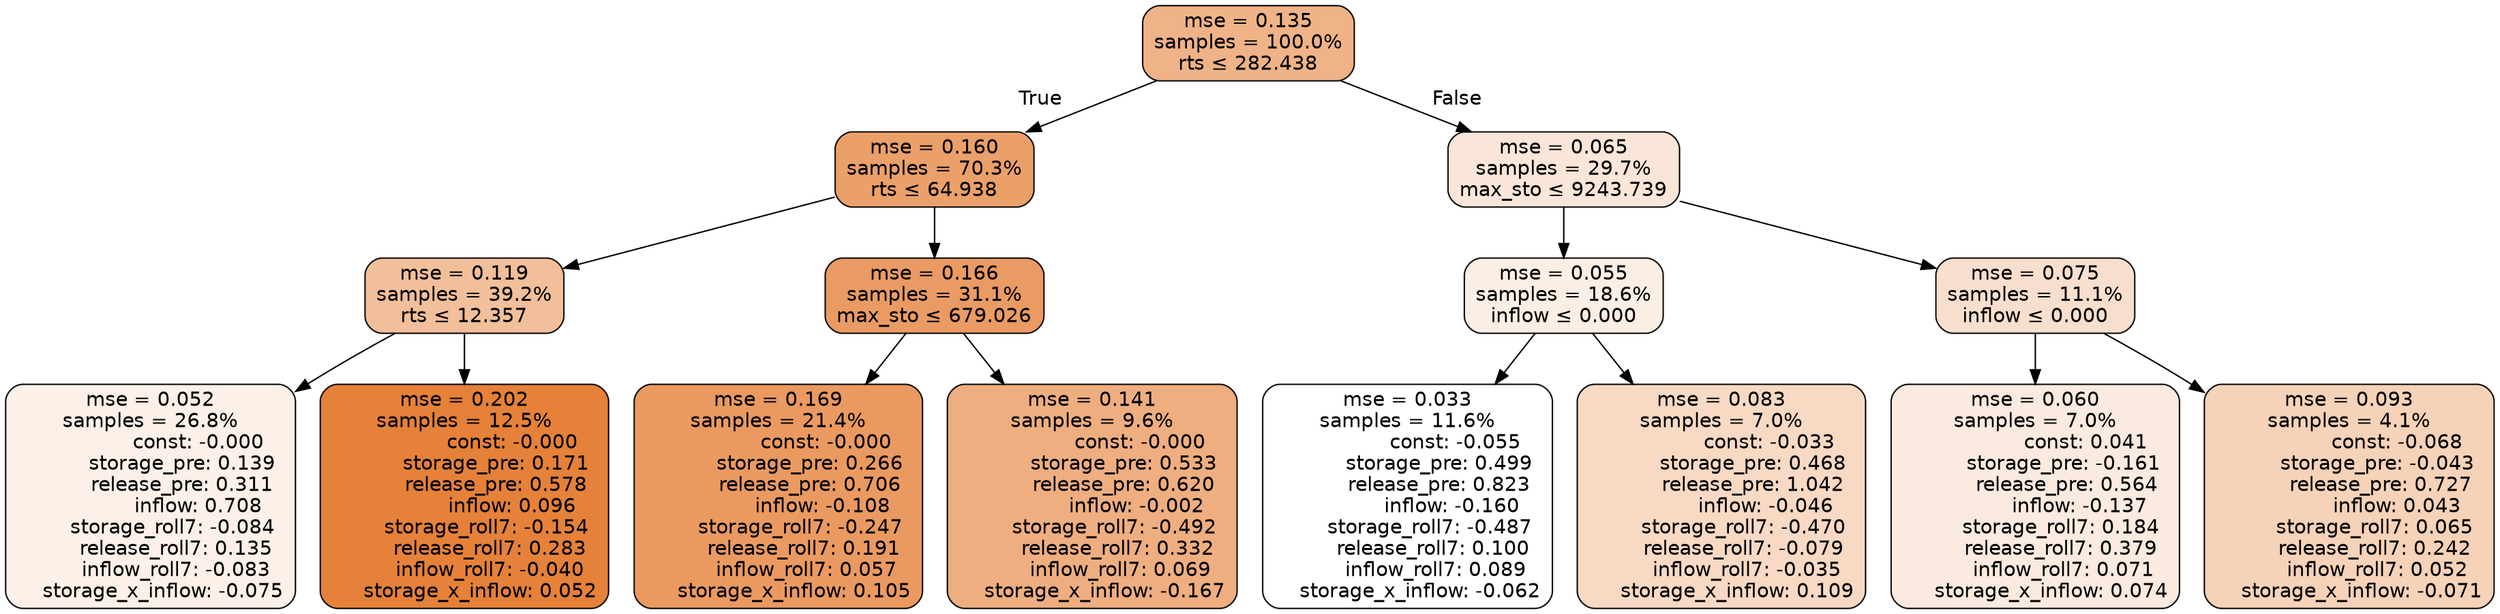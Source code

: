 digraph tree {
bgcolor="transparent"
node [shape=rectangle, style="filled, rounded", color="black", fontname=helvetica] ;
edge [fontname=helvetica] ;
	"0" [label="mse = 0.135
samples = 100.0%
rts &le; 282.438", fillcolor="#efb387"]
	"1" [label="mse = 0.160
samples = 70.3%
rts &le; 64.938", fillcolor="#eba06a"]
	"2" [label="mse = 0.119
samples = 39.2%
rts &le; 12.357", fillcolor="#f1bf9a"]
	"3" [label="mse = 0.052
samples = 26.8%
               const: -0.000
          storage_pre: 0.139
          release_pre: 0.311
               inflow: 0.708
       storage_roll7: -0.084
        release_roll7: 0.135
        inflow_roll7: -0.083
    storage_x_inflow: -0.075", fillcolor="#fcf0e8"]
	"4" [label="mse = 0.202
samples = 12.5%
               const: -0.000
          storage_pre: 0.171
          release_pre: 0.578
               inflow: 0.096
       storage_roll7: -0.154
        release_roll7: 0.283
        inflow_roll7: -0.040
     storage_x_inflow: 0.052", fillcolor="#e58139"]
	"5" [label="mse = 0.166
samples = 31.1%
max_sto &le; 679.026", fillcolor="#ea9b63"]
	"6" [label="mse = 0.169
samples = 21.4%
               const: -0.000
          storage_pre: 0.266
          release_pre: 0.706
              inflow: -0.108
       storage_roll7: -0.247
        release_roll7: 0.191
         inflow_roll7: 0.057
     storage_x_inflow: 0.105", fillcolor="#ea9a60"]
	"7" [label="mse = 0.141
samples = 9.6%
               const: -0.000
          storage_pre: 0.533
          release_pre: 0.620
              inflow: -0.002
       storage_roll7: -0.492
        release_roll7: 0.332
         inflow_roll7: 0.069
    storage_x_inflow: -0.167", fillcolor="#eeae80"]
	"8" [label="mse = 0.065
samples = 29.7%
max_sto &le; 9243.739", fillcolor="#f9e6d8"]
	"9" [label="mse = 0.055
samples = 18.6%
inflow &le; 0.000", fillcolor="#fbeee5"]
	"10" [label="mse = 0.033
samples = 11.6%
               const: -0.055
          storage_pre: 0.499
          release_pre: 0.823
              inflow: -0.160
       storage_roll7: -0.487
        release_roll7: 0.100
         inflow_roll7: 0.089
    storage_x_inflow: -0.062", fillcolor="#ffffff"]
	"11" [label="mse = 0.083
samples = 7.0%
               const: -0.033
          storage_pre: 0.468
          release_pre: 1.042
              inflow: -0.046
       storage_roll7: -0.470
       release_roll7: -0.079
        inflow_roll7: -0.035
     storage_x_inflow: 0.109", fillcolor="#f7d9c4"]
	"12" [label="mse = 0.075
samples = 11.1%
inflow &le; 0.000", fillcolor="#f8dfcd"]
	"13" [label="mse = 0.060
samples = 7.0%
                const: 0.041
         storage_pre: -0.161
          release_pre: 0.564
              inflow: -0.137
        storage_roll7: 0.184
        release_roll7: 0.379
         inflow_roll7: 0.071
     storage_x_inflow: 0.074", fillcolor="#faeadf"]
	"14" [label="mse = 0.093
samples = 4.1%
               const: -0.068
         storage_pre: -0.043
          release_pre: 0.727
               inflow: 0.043
        storage_roll7: 0.065
        release_roll7: 0.242
         inflow_roll7: 0.052
    storage_x_inflow: -0.071", fillcolor="#f5d2b8"]

	"0" -> "1" [labeldistance=2.5, labelangle=45, headlabel="True"]
	"1" -> "2"
	"2" -> "3"
	"2" -> "4"
	"1" -> "5"
	"5" -> "6"
	"5" -> "7"
	"0" -> "8" [labeldistance=2.5, labelangle=-45, headlabel="False"]
	"8" -> "9"
	"9" -> "10"
	"9" -> "11"
	"8" -> "12"
	"12" -> "13"
	"12" -> "14"
}